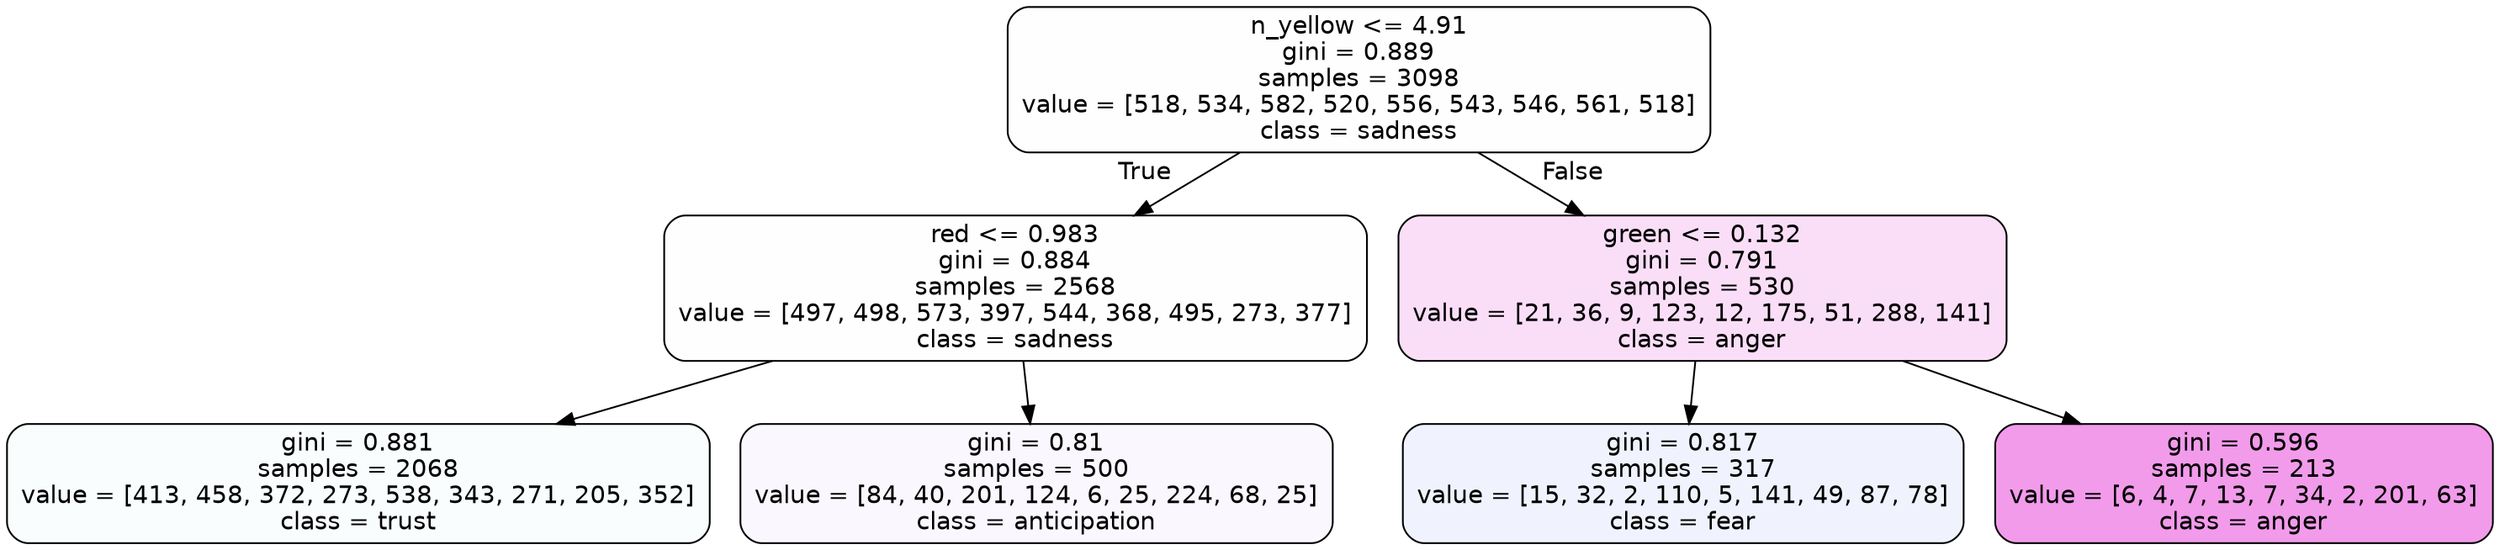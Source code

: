 digraph Tree {
node [shape=box, style="filled, rounded", color="black", fontname=helvetica] ;
edge [fontname=helvetica] ;
0 [label="n_yellow <= 4.91\ngini = 0.889\nsamples = 3098\nvalue = [518, 534, 582, 520, 556, 543, 546, 561, 518]\nclass = sadness", fillcolor="#64e53901"] ;
1 [label="red <= 0.983\ngini = 0.884\nsamples = 2568\nvalue = [497, 498, 573, 397, 544, 368, 495, 273, 377]\nclass = sadness", fillcolor="#64e53902"] ;
0 -> 1 [labeldistance=2.5, labelangle=45, headlabel="True"] ;
2 [label="gini = 0.881\nsamples = 2068\nvalue = [413, 458, 372, 273, 538, 343, 271, 205, 352]\nclass = trust", fillcolor="#39d7e507"] ;
1 -> 2 ;
3 [label="gini = 0.81\nsamples = 500\nvalue = [84, 40, 201, 124, 6, 25, 224, 68, 25]\nclass = anticipation", fillcolor="#8139e50a"] ;
1 -> 3 ;
4 [label="green <= 0.132\ngini = 0.791\nsamples = 530\nvalue = [21, 36, 9, 123, 12, 175, 51, 288, 141]\nclass = anger", fillcolor="#e539d72a"] ;
0 -> 4 [labeldistance=2.5, labelangle=-45, headlabel="False"] ;
5 [label="gini = 0.817\nsamples = 317\nvalue = [15, 32, 2, 110, 5, 141, 49, 87, 78]\nclass = fear", fillcolor="#3964e513"] ;
4 -> 5 ;
6 [label="gini = 0.596\nsamples = 213\nvalue = [6, 4, 7, 13, 7, 34, 2, 201, 63]\nclass = anger", fillcolor="#e539d780"] ;
4 -> 6 ;
}